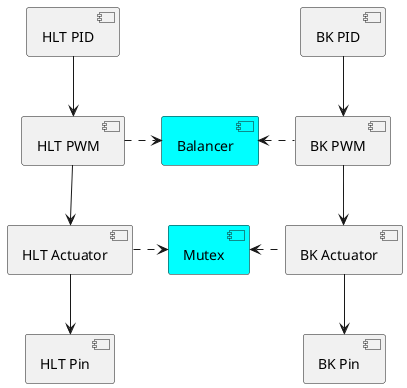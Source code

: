 @startuml Balanced Control Chain
component HLT_PID as "HLT PID"
component HLT_PWM as "HLT PWM"
component HLT_Digital as "HLT Actuator"
component HLT_Pin as "HLT Pin"

component BK_PID as "BK PID"
component BK_PWM as "BK PWM"
component BK_Digital as "BK Actuator"
component BK_Pin as "BK Pin"

component Balancer #Cyan
component Mutex #Cyan

HLT_PID -down-> HLT_PWM
HLT_PWM -down-> HLT_Digital
HLT_PWM .right.> Balancer
HLT_Digital .right.> Mutex
HLT_Digital -down-> HLT_Pin

BK_PID -down-> BK_PWM
BK_PWM -down-> BK_Digital
BK_PWM .left.> Balancer
BK_Digital .left.> Mutex
BK_Digital -down-> BK_Pin

@enduml